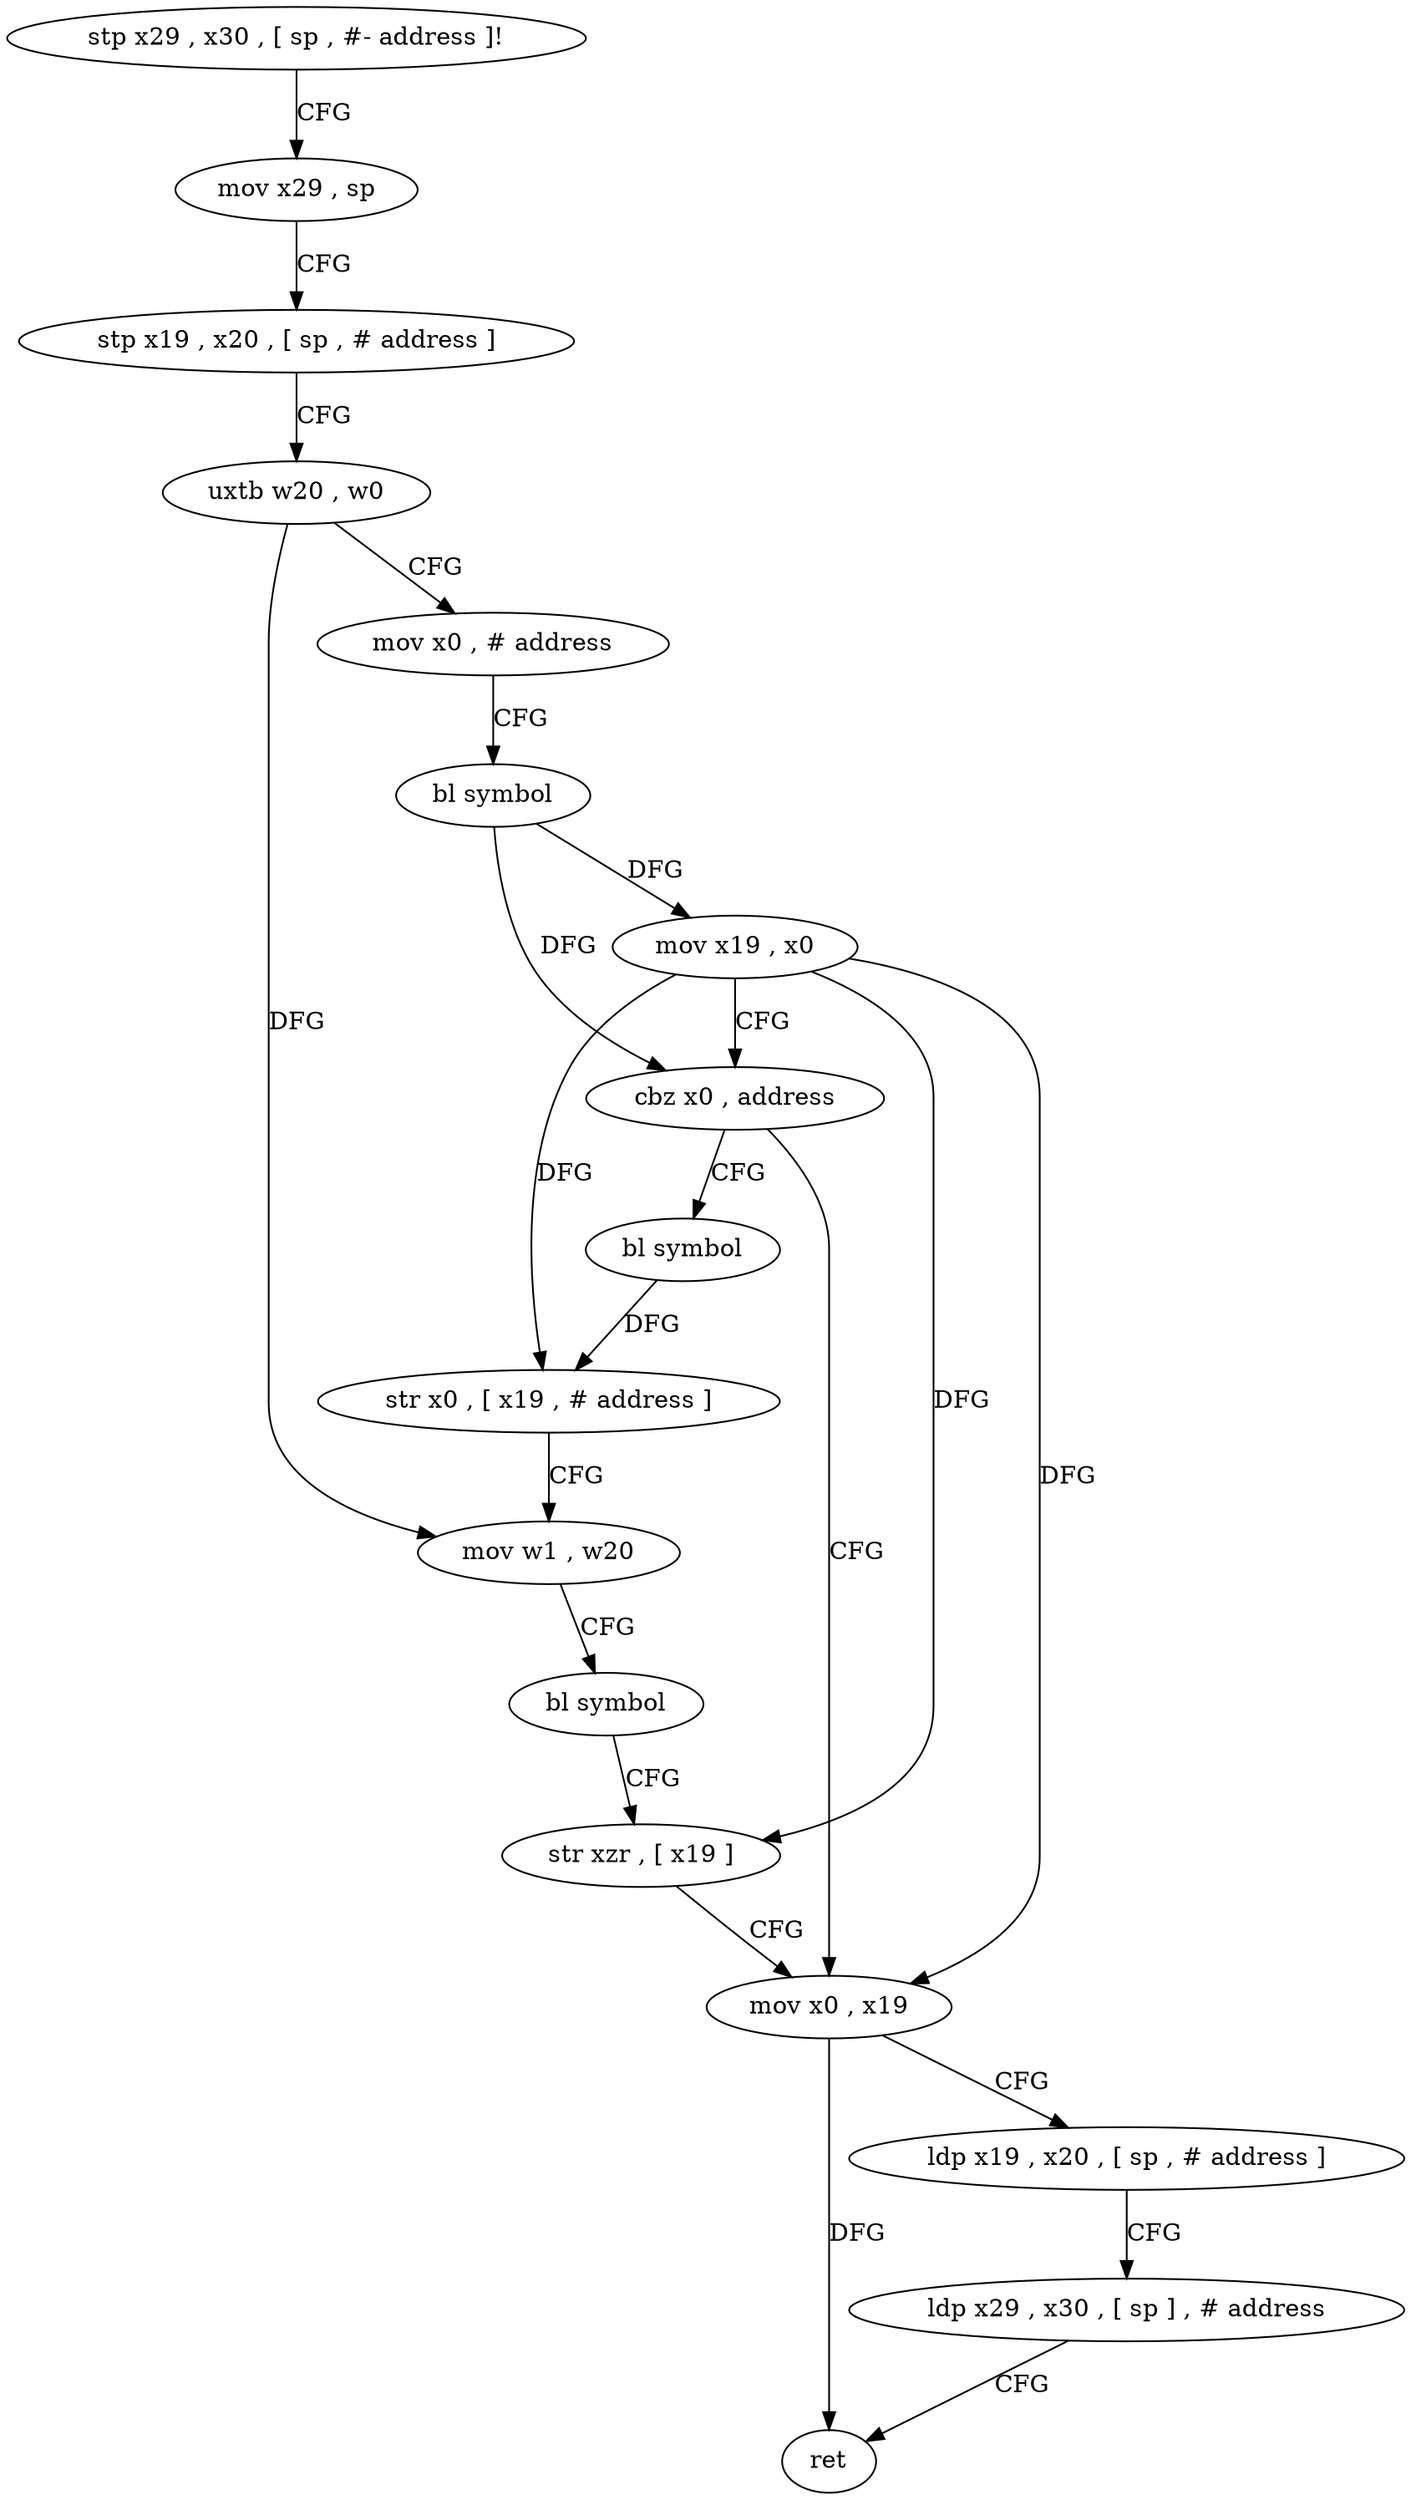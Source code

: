 digraph "func" {
"138984" [label = "stp x29 , x30 , [ sp , #- address ]!" ]
"138988" [label = "mov x29 , sp" ]
"138992" [label = "stp x19 , x20 , [ sp , # address ]" ]
"138996" [label = "uxtb w20 , w0" ]
"139000" [label = "mov x0 , # address" ]
"139004" [label = "bl symbol" ]
"139008" [label = "mov x19 , x0" ]
"139012" [label = "cbz x0 , address" ]
"139036" [label = "mov x0 , x19" ]
"139016" [label = "bl symbol" ]
"139040" [label = "ldp x19 , x20 , [ sp , # address ]" ]
"139044" [label = "ldp x29 , x30 , [ sp ] , # address" ]
"139048" [label = "ret" ]
"139020" [label = "str x0 , [ x19 , # address ]" ]
"139024" [label = "mov w1 , w20" ]
"139028" [label = "bl symbol" ]
"139032" [label = "str xzr , [ x19 ]" ]
"138984" -> "138988" [ label = "CFG" ]
"138988" -> "138992" [ label = "CFG" ]
"138992" -> "138996" [ label = "CFG" ]
"138996" -> "139000" [ label = "CFG" ]
"138996" -> "139024" [ label = "DFG" ]
"139000" -> "139004" [ label = "CFG" ]
"139004" -> "139008" [ label = "DFG" ]
"139004" -> "139012" [ label = "DFG" ]
"139008" -> "139012" [ label = "CFG" ]
"139008" -> "139036" [ label = "DFG" ]
"139008" -> "139020" [ label = "DFG" ]
"139008" -> "139032" [ label = "DFG" ]
"139012" -> "139036" [ label = "CFG" ]
"139012" -> "139016" [ label = "CFG" ]
"139036" -> "139040" [ label = "CFG" ]
"139036" -> "139048" [ label = "DFG" ]
"139016" -> "139020" [ label = "DFG" ]
"139040" -> "139044" [ label = "CFG" ]
"139044" -> "139048" [ label = "CFG" ]
"139020" -> "139024" [ label = "CFG" ]
"139024" -> "139028" [ label = "CFG" ]
"139028" -> "139032" [ label = "CFG" ]
"139032" -> "139036" [ label = "CFG" ]
}
